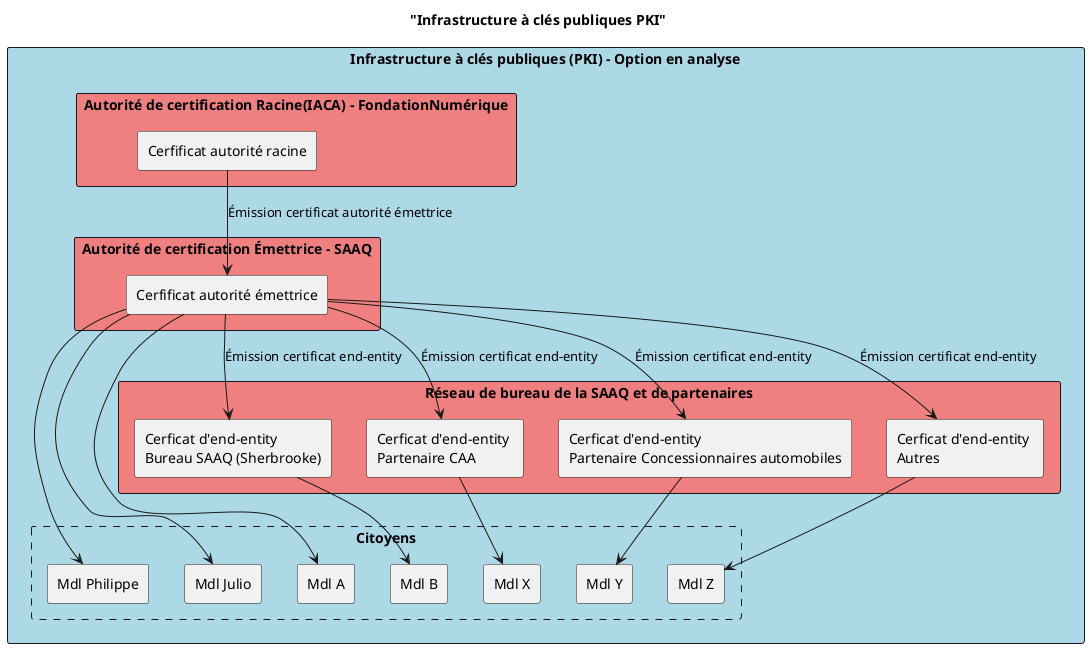 @startuml infrastructure_cles_publiques
allow_mixing

title 
    "Infrastructure à clés publiques PKI"
end title

'**********************
' OPTION 1 - en analyse
' - Le scénario consiste à rendre les partenaires autonomes dans la gestion de leur clé de signature sous l'autorité de la SAAQ dans l'arbre de la PKI.
'
' - Avantages:
'   - les partenaires sont autonomes
'   - la SAAQ n'a pas à gérer les clés privées des partenaires
'   - les partenaires génère leur CSR (Certificate Signing Request) et peuvent choisir leur clé privée
'   - la SAAQ peut déterminer les algorithmes de signature à utiliser
'   - la SAAQ peut déterminer leur longueur de clé
'   - la SAAQ peut déterminer la date de fin de validité
'   - la SAAQ peut déterminer les informations à inclure dans le certificat
'   - la SAAQ reçoit les CSR et peut les valider avant de signer le certificat et autoriser le partenaire
'        - création ou nouveau partenaire: génération de CSR et provisionnement du certificat
'        - renouvellement: génération de CSR et provisionnement du nouveau certificat
' - Inconvénients:
'   - les partenaires doivent gérer leur clé privée
'   - les partenaires doivent gérer la révocation de leur certificat
'   - les partenaires doivent gérer la rotation de leur clé de signature
'   - les partenaires doivent gérer la date de validité de leur certificat
'   - les partenaires doivent gérer la sécurité de leur clé privée

'CES MANDATAIRES AU LIEU DE PARTENAIRES

'**********************
rectangle "Infrastructure à clés publiques (PKI) - Option en analyse" as pki #LightBlue {

    ' Définition des entités

    ' Définit l'autorité de certification racine
    rectangle "Autorité de certification Racine(IACA) - FondationNumérique" as ca #LightCoral {
        rectangle "Cerfificat autorité racine" as crt_ca
    }

    ' Définit l'autorité de certification émettrice
    rectangle "Autorité de certification Émettrice - SAAQ" as ea #LightCoral {
        rectangle "Cerfificat autorité émettrice" as crt_ea
    }


    ' Définit l'entité finale
    rectangle "Réseau de bureau de la SAAQ et de partenaires" as rp #LightCoral {
        rectangle "Cerficat d'end-entity \nBureau SAAQ (Sherbrooke)" as bureau
        rectangle "Cerficat d'end-entity \nPartenaire CAA" as caa
        rectangle "Cerficat d'end-entity \nPartenaire Concessionnaires automobiles" as concessionnaires
        rectangle "Cerficat d'end-entity \nAutres" as autres
    }

    rectangle "Citoyens" as citoyens #line.dashed {
        rectangle "Mdl Philippe" as mdl1
        rectangle "Mdl Julio" as mdl2
        rectangle "Mdl A" as mdl3
        rectangle "Mdl B" as mdl4
        rectangle "Mdl X" as mdl5
        rectangle "Mdl Y" as mdl6
        rectangle "Mdl Z" as mdl7
    }


    ' Définition des liens et relations
    crt_ca -down-> crt_ea : "Émission certificat autorité émettrice"
    crt_ea -right-> mdl1
    crt_ea -right-> mdl2
    crt_ea -right-> mdl3

    crt_ea -down-> bureau : "Émission certificat end-entity"
    bureau -down-> mdl4
    crt_ea -down-> caa : "Émission certificat end-entity"
    caa -down-> mdl5
    crt_ea -down-> concessionnaires : "Émission certificat end-entity"
    concessionnaires -down-> mdl6
    crt_ea -down-> autres : "Émission certificat end-entity"
    autres -down-> mdl7

'todo représenter la révocation    
}

@enduml